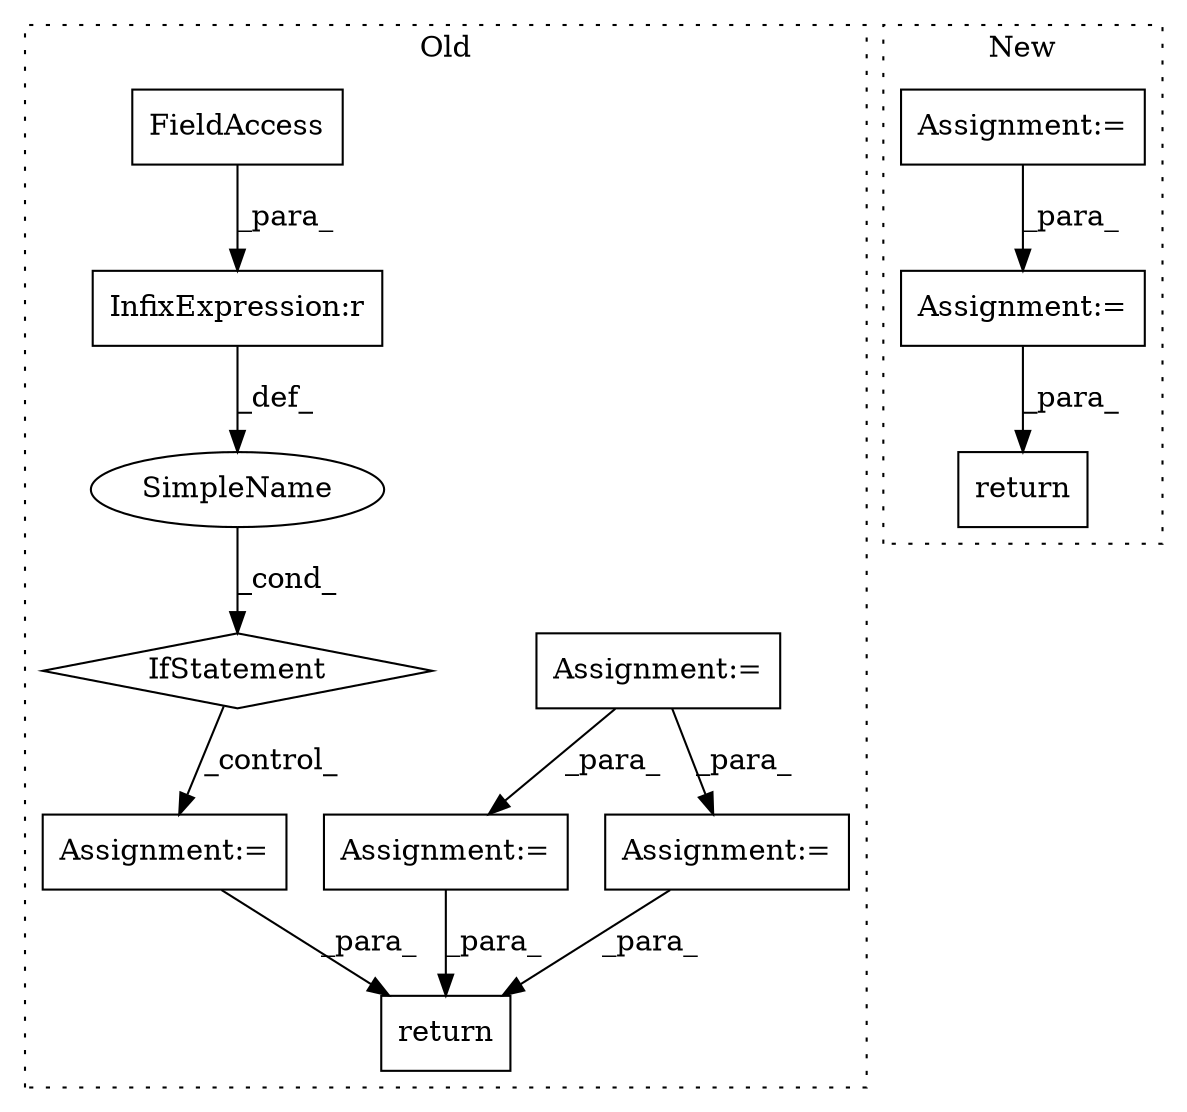 digraph G {
subgraph cluster0 {
1 [label="IfStatement" a="25" s="7211,7246" l="4,2" shape="diamond"];
3 [label="Assignment:=" a="7" s="7269" l="1" shape="box"];
4 [label="SimpleName" a="42" s="" l="" shape="ellipse"];
5 [label="InfixExpression:r" a="27" s="7238" l="4" shape="box"];
6 [label="return" a="41" s="7351" l="7" shape="box"];
7 [label="Assignment:=" a="7" s="7161" l="1" shape="box"];
9 [label="Assignment:=" a="7" s="7020" l="23" shape="box"];
10 [label="Assignment:=" a="7" s="7092" l="1" shape="box"];
12 [label="FieldAccess" a="22" s="7215" l="23" shape="box"];
label = "Old";
style="dotted";
}
subgraph cluster1 {
2 [label="return" a="41" s="6864" l="7" shape="box"];
8 [label="Assignment:=" a="7" s="6619" l="1" shape="box"];
11 [label="Assignment:=" a="7" s="6746" l="1" shape="box"];
label = "New";
style="dotted";
}
1 -> 3 [label="_control_"];
3 -> 6 [label="_para_"];
4 -> 1 [label="_cond_"];
5 -> 4 [label="_def_"];
7 -> 6 [label="_para_"];
8 -> 11 [label="_para_"];
9 -> 7 [label="_para_"];
9 -> 10 [label="_para_"];
10 -> 6 [label="_para_"];
11 -> 2 [label="_para_"];
12 -> 5 [label="_para_"];
}